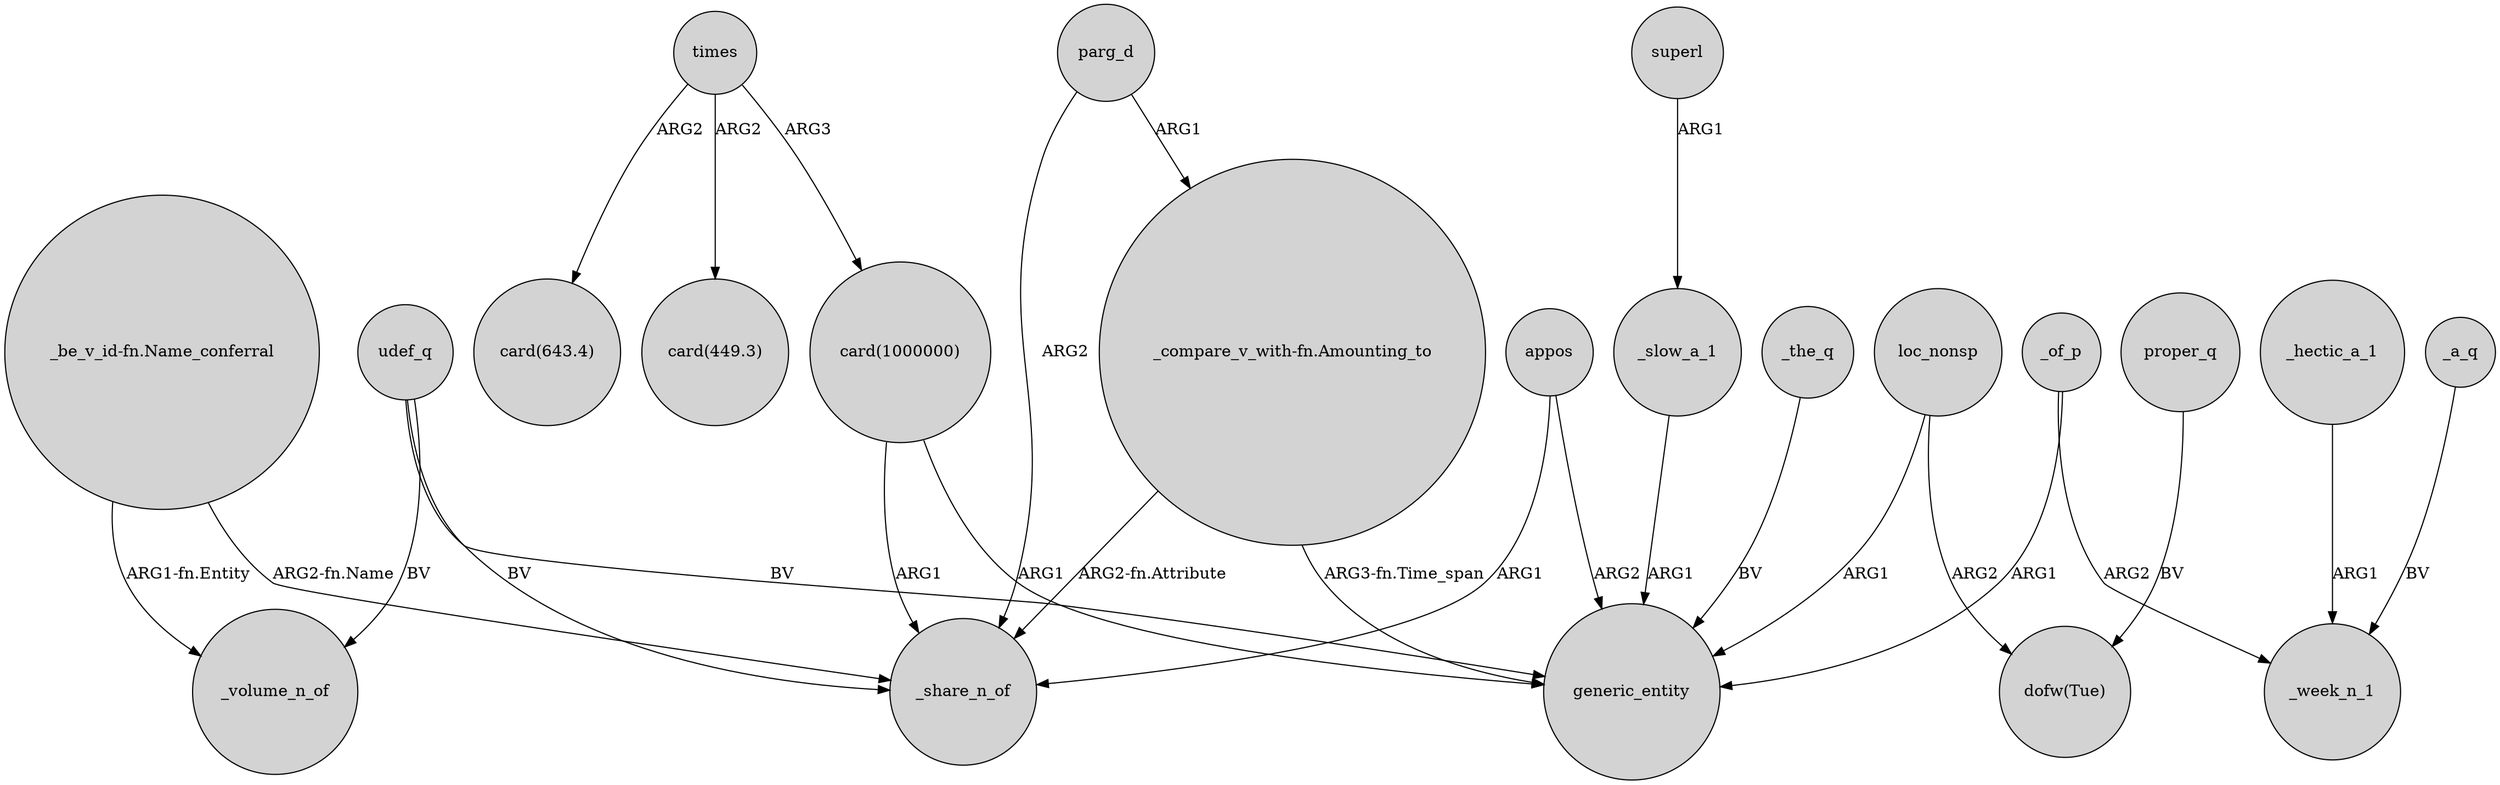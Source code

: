 digraph {
	node [shape=circle style=filled]
	times -> "card(643.4)" [label=ARG2]
	"_be_v_id-fn.Name_conferral" -> _share_n_of [label="ARG2-fn.Name"]
	times -> "card(1000000)" [label=ARG3]
	_of_p -> generic_entity [label=ARG1]
	udef_q -> _volume_n_of [label=BV]
	udef_q -> generic_entity [label=BV]
	"_compare_v_with-fn.Amounting_to" -> generic_entity [label="ARG3-fn.Time_span"]
	"card(1000000)" -> generic_entity [label=ARG1]
	_a_q -> _week_n_1 [label=BV]
	appos -> generic_entity [label=ARG2]
	udef_q -> _share_n_of [label=BV]
	_the_q -> generic_entity [label=BV]
	"_compare_v_with-fn.Amounting_to" -> _share_n_of [label="ARG2-fn.Attribute"]
	_hectic_a_1 -> _week_n_1 [label=ARG1]
	"card(1000000)" -> _share_n_of [label=ARG1]
	proper_q -> "dofw(Tue)" [label=BV]
	parg_d -> _share_n_of [label=ARG2]
	"_be_v_id-fn.Name_conferral" -> _volume_n_of [label="ARG1-fn.Entity"]
	appos -> _share_n_of [label=ARG1]
	times -> "card(449.3)" [label=ARG2]
	loc_nonsp -> "dofw(Tue)" [label=ARG2]
	_of_p -> _week_n_1 [label=ARG2]
	parg_d -> "_compare_v_with-fn.Amounting_to" [label=ARG1]
	superl -> _slow_a_1 [label=ARG1]
	loc_nonsp -> generic_entity [label=ARG1]
	_slow_a_1 -> generic_entity [label=ARG1]
}
